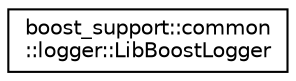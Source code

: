digraph "Graphical Class Hierarchy"
{
 // LATEX_PDF_SIZE
  edge [fontname="Helvetica",fontsize="10",labelfontname="Helvetica",labelfontsize="10"];
  node [fontname="Helvetica",fontsize="10",shape=record];
  rankdir="LR";
  Node0 [label="boost_support::common\l::logger::LibBoostLogger",height=0.2,width=0.4,color="black", fillcolor="white", style="filled",URL="$classboost__support_1_1common_1_1logger_1_1LibBoostLogger.html",tooltip=" "];
}
